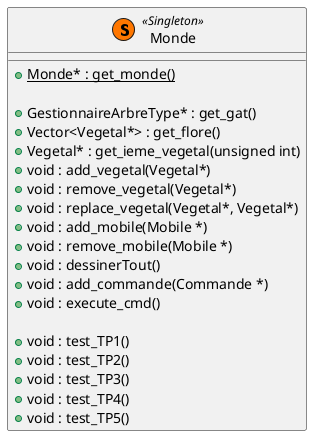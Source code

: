 @startuml

class Monde<< (S,#FF7700) Singleton >> {
   + {static} Monde* : get_monde()

   + GestionnaireArbreType* : get_gat()
   + Vector<Vegetal*> : get_flore()
   + Vegetal* : get_ieme_vegetal(unsigned int)
   + void : add_vegetal(Vegetal*)
   + void : remove_vegetal(Vegetal*)
   + void : replace_vegetal(Vegetal*, Vegetal*)
   + void : add_mobile(Mobile *)
   + void : remove_mobile(Mobile *)
   + void : dessinerTout()
   + void : add_commande(Commande *)
   + void : execute_cmd()

   + void : test_TP1()
   + void : test_TP2()
   + void : test_TP3()
   + void : test_TP4()
   + void : test_TP5()

}


@enduml